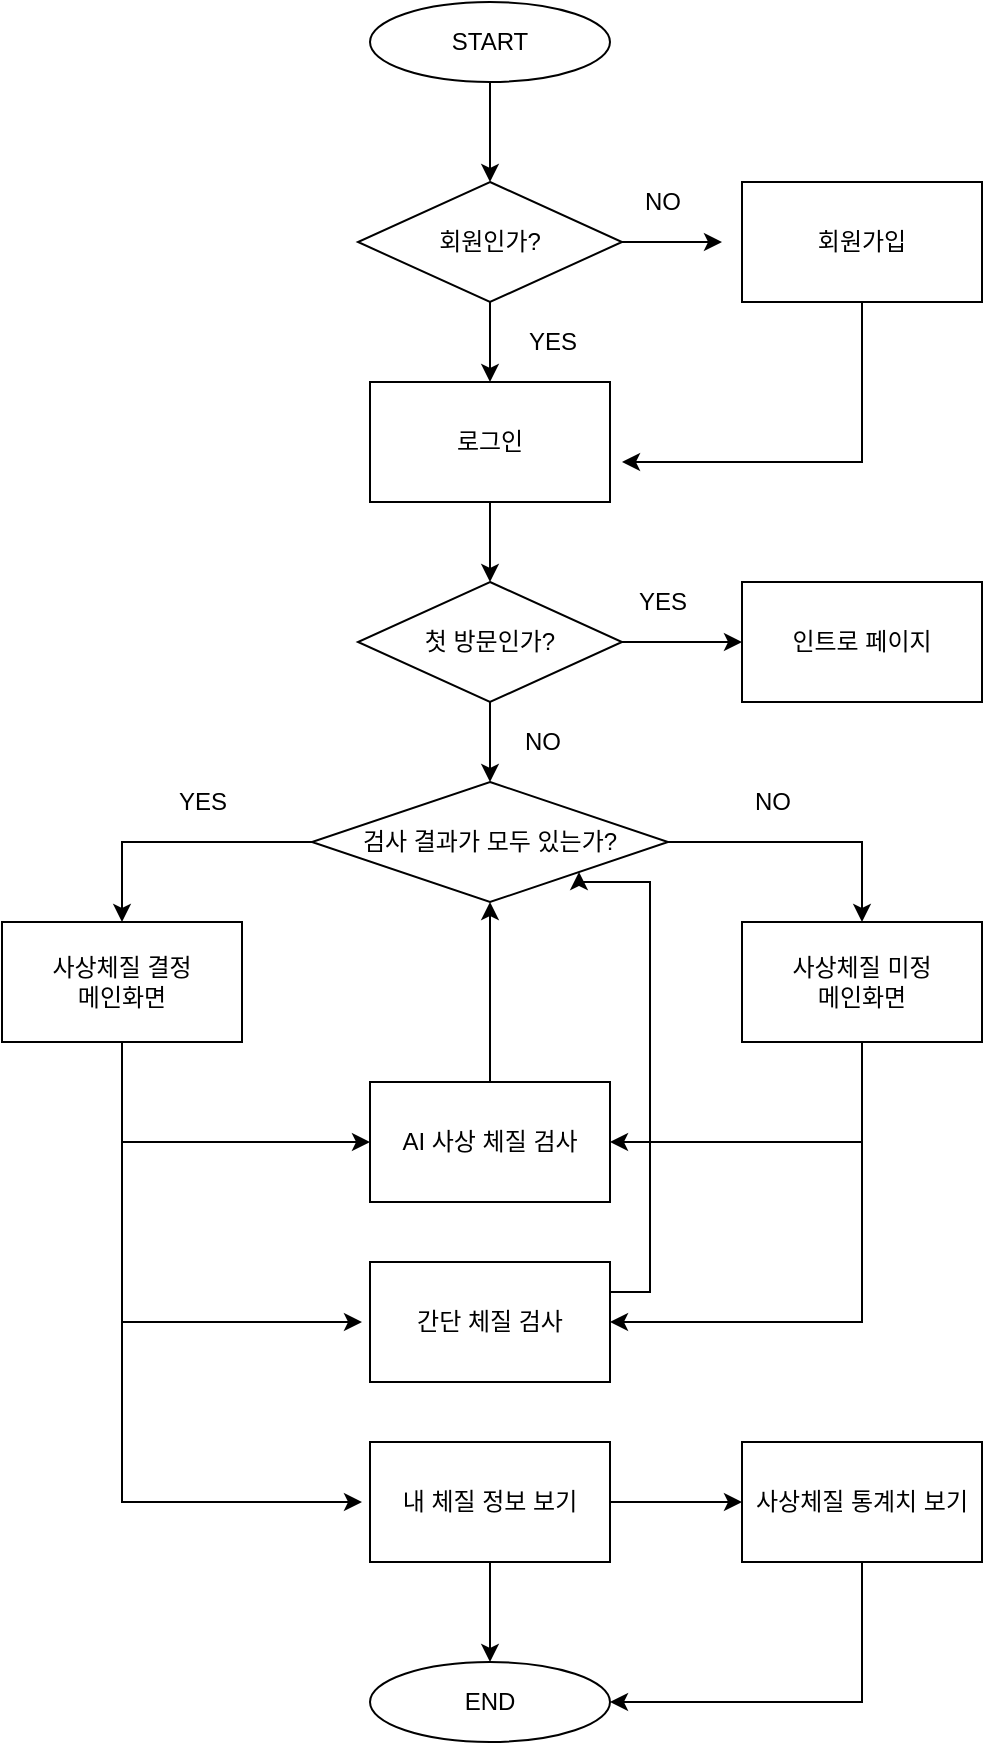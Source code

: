 <mxfile version="15.9.1" type="github">
  <diagram id="2mO_cgA2bO_dOIl29Bsn" name="Page-1">
    <mxGraphModel dx="1442" dy="934" grid="1" gridSize="10" guides="1" tooltips="1" connect="1" arrows="1" fold="1" page="1" pageScale="1" pageWidth="827" pageHeight="1169" math="0" shadow="0">
      <root>
        <mxCell id="0" />
        <mxCell id="1" parent="0" />
        <mxCell id="fujtTjvkPUA1S7obsHaG-3" style="edgeStyle=orthogonalEdgeStyle;rounded=0;orthogonalLoop=1;jettySize=auto;html=1;" parent="1" source="fujtTjvkPUA1S7obsHaG-1" target="fujtTjvkPUA1S7obsHaG-2" edge="1">
          <mxGeometry relative="1" as="geometry" />
        </mxCell>
        <mxCell id="fujtTjvkPUA1S7obsHaG-1" value="START" style="ellipse;whiteSpace=wrap;html=1;" parent="1" vertex="1">
          <mxGeometry x="354" y="120" width="120" height="40" as="geometry" />
        </mxCell>
        <mxCell id="fujtTjvkPUA1S7obsHaG-5" style="edgeStyle=orthogonalEdgeStyle;rounded=0;orthogonalLoop=1;jettySize=auto;html=1;entryX=0.5;entryY=0;entryDx=0;entryDy=0;" parent="1" source="fujtTjvkPUA1S7obsHaG-2" target="fujtTjvkPUA1S7obsHaG-4" edge="1">
          <mxGeometry relative="1" as="geometry" />
        </mxCell>
        <mxCell id="fujtTjvkPUA1S7obsHaG-7" style="edgeStyle=orthogonalEdgeStyle;rounded=0;orthogonalLoop=1;jettySize=auto;html=1;" parent="1" source="fujtTjvkPUA1S7obsHaG-2" edge="1">
          <mxGeometry relative="1" as="geometry">
            <mxPoint x="530" y="240" as="targetPoint" />
          </mxGeometry>
        </mxCell>
        <mxCell id="fujtTjvkPUA1S7obsHaG-2" value="회원인가?" style="rhombus;whiteSpace=wrap;html=1;" parent="1" vertex="1">
          <mxGeometry x="348" y="210" width="132" height="60" as="geometry" />
        </mxCell>
        <mxCell id="fujtTjvkPUA1S7obsHaG-13" style="edgeStyle=orthogonalEdgeStyle;rounded=0;orthogonalLoop=1;jettySize=auto;html=1;" parent="1" source="fujtTjvkPUA1S7obsHaG-4" target="fujtTjvkPUA1S7obsHaG-11" edge="1">
          <mxGeometry relative="1" as="geometry" />
        </mxCell>
        <mxCell id="fujtTjvkPUA1S7obsHaG-4" value="로그인" style="rounded=0;whiteSpace=wrap;html=1;" parent="1" vertex="1">
          <mxGeometry x="354" y="310" width="120" height="60" as="geometry" />
        </mxCell>
        <mxCell id="fujtTjvkPUA1S7obsHaG-8" style="edgeStyle=orthogonalEdgeStyle;rounded=0;orthogonalLoop=1;jettySize=auto;html=1;" parent="1" source="fujtTjvkPUA1S7obsHaG-6" edge="1">
          <mxGeometry relative="1" as="geometry">
            <mxPoint x="480" y="350" as="targetPoint" />
            <Array as="points">
              <mxPoint x="600" y="350" />
            </Array>
          </mxGeometry>
        </mxCell>
        <mxCell id="fujtTjvkPUA1S7obsHaG-6" value="회원가입" style="rounded=0;whiteSpace=wrap;html=1;" parent="1" vertex="1">
          <mxGeometry x="540" y="210" width="120" height="60" as="geometry" />
        </mxCell>
        <mxCell id="fujtTjvkPUA1S7obsHaG-9" value="NO" style="text;html=1;align=center;verticalAlign=middle;resizable=0;points=[];autosize=1;strokeColor=none;fillColor=none;" parent="1" vertex="1">
          <mxGeometry x="485" y="210" width="30" height="20" as="geometry" />
        </mxCell>
        <mxCell id="fujtTjvkPUA1S7obsHaG-10" value="YES" style="text;html=1;align=center;verticalAlign=middle;resizable=0;points=[];autosize=1;strokeColor=none;fillColor=none;" parent="1" vertex="1">
          <mxGeometry x="425" y="280" width="40" height="20" as="geometry" />
        </mxCell>
        <mxCell id="fujtTjvkPUA1S7obsHaG-15" style="edgeStyle=orthogonalEdgeStyle;rounded=0;orthogonalLoop=1;jettySize=auto;html=1;" parent="1" source="fujtTjvkPUA1S7obsHaG-11" target="fujtTjvkPUA1S7obsHaG-14" edge="1">
          <mxGeometry relative="1" as="geometry" />
        </mxCell>
        <mxCell id="fujtTjvkPUA1S7obsHaG-20" style="edgeStyle=orthogonalEdgeStyle;rounded=0;orthogonalLoop=1;jettySize=auto;html=1;entryX=0.5;entryY=0;entryDx=0;entryDy=0;" parent="1" source="fujtTjvkPUA1S7obsHaG-11" target="fujtTjvkPUA1S7obsHaG-19" edge="1">
          <mxGeometry relative="1" as="geometry" />
        </mxCell>
        <mxCell id="fujtTjvkPUA1S7obsHaG-11" value="첫 방문인가?" style="rhombus;whiteSpace=wrap;html=1;" parent="1" vertex="1">
          <mxGeometry x="348" y="410" width="132" height="60" as="geometry" />
        </mxCell>
        <mxCell id="fujtTjvkPUA1S7obsHaG-14" value="인트로 페이지" style="rounded=0;whiteSpace=wrap;html=1;" parent="1" vertex="1">
          <mxGeometry x="540" y="410" width="120" height="60" as="geometry" />
        </mxCell>
        <mxCell id="fujtTjvkPUA1S7obsHaG-16" value="NO" style="text;html=1;align=center;verticalAlign=middle;resizable=0;points=[];autosize=1;strokeColor=none;fillColor=none;" parent="1" vertex="1">
          <mxGeometry x="425" y="480" width="30" height="20" as="geometry" />
        </mxCell>
        <mxCell id="fujtTjvkPUA1S7obsHaG-17" value="YES" style="text;html=1;align=center;verticalAlign=middle;resizable=0;points=[];autosize=1;strokeColor=none;fillColor=none;" parent="1" vertex="1">
          <mxGeometry x="480" y="410" width="40" height="20" as="geometry" />
        </mxCell>
        <mxCell id="fujtTjvkPUA1S7obsHaG-22" value="" style="edgeStyle=orthogonalEdgeStyle;rounded=0;orthogonalLoop=1;jettySize=auto;html=1;" parent="1" source="fujtTjvkPUA1S7obsHaG-19" target="fujtTjvkPUA1S7obsHaG-21" edge="1">
          <mxGeometry relative="1" as="geometry" />
        </mxCell>
        <mxCell id="fujtTjvkPUA1S7obsHaG-24" value="" style="edgeStyle=orthogonalEdgeStyle;rounded=0;orthogonalLoop=1;jettySize=auto;html=1;" parent="1" source="fujtTjvkPUA1S7obsHaG-19" target="fujtTjvkPUA1S7obsHaG-23" edge="1">
          <mxGeometry relative="1" as="geometry" />
        </mxCell>
        <mxCell id="fujtTjvkPUA1S7obsHaG-19" value="검사 결과가 모두 있는가?" style="rhombus;whiteSpace=wrap;html=1;" parent="1" vertex="1">
          <mxGeometry x="325" y="510" width="178" height="60" as="geometry" />
        </mxCell>
        <mxCell id="fujtTjvkPUA1S7obsHaG-29" style="edgeStyle=orthogonalEdgeStyle;rounded=0;orthogonalLoop=1;jettySize=auto;html=1;entryX=1;entryY=0.5;entryDx=0;entryDy=0;" parent="1" source="fujtTjvkPUA1S7obsHaG-21" target="fujtTjvkPUA1S7obsHaG-27" edge="1">
          <mxGeometry relative="1" as="geometry">
            <Array as="points">
              <mxPoint x="600" y="690" />
            </Array>
          </mxGeometry>
        </mxCell>
        <mxCell id="fujtTjvkPUA1S7obsHaG-30" style="edgeStyle=orthogonalEdgeStyle;rounded=0;orthogonalLoop=1;jettySize=auto;html=1;entryX=1;entryY=0.5;entryDx=0;entryDy=0;" parent="1" source="fujtTjvkPUA1S7obsHaG-21" target="fujtTjvkPUA1S7obsHaG-28" edge="1">
          <mxGeometry relative="1" as="geometry">
            <Array as="points">
              <mxPoint x="600" y="780" />
            </Array>
          </mxGeometry>
        </mxCell>
        <mxCell id="fujtTjvkPUA1S7obsHaG-21" value="사상체질 미정&lt;br&gt;메인화면" style="whiteSpace=wrap;html=1;" parent="1" vertex="1">
          <mxGeometry x="540" y="580" width="120" height="60" as="geometry" />
        </mxCell>
        <mxCell id="fujtTjvkPUA1S7obsHaG-31" style="edgeStyle=orthogonalEdgeStyle;rounded=0;orthogonalLoop=1;jettySize=auto;html=1;entryX=0;entryY=0.5;entryDx=0;entryDy=0;" parent="1" source="fujtTjvkPUA1S7obsHaG-23" target="fujtTjvkPUA1S7obsHaG-27" edge="1">
          <mxGeometry relative="1" as="geometry">
            <Array as="points">
              <mxPoint x="230" y="690" />
            </Array>
          </mxGeometry>
        </mxCell>
        <mxCell id="fujtTjvkPUA1S7obsHaG-32" style="edgeStyle=orthogonalEdgeStyle;rounded=0;orthogonalLoop=1;jettySize=auto;html=1;" parent="1" source="fujtTjvkPUA1S7obsHaG-23" edge="1">
          <mxGeometry relative="1" as="geometry">
            <mxPoint x="350" y="780" as="targetPoint" />
            <Array as="points">
              <mxPoint x="230" y="780" />
            </Array>
          </mxGeometry>
        </mxCell>
        <mxCell id="fujtTjvkPUA1S7obsHaG-34" style="edgeStyle=orthogonalEdgeStyle;rounded=0;orthogonalLoop=1;jettySize=auto;html=1;" parent="1" source="fujtTjvkPUA1S7obsHaG-23" edge="1">
          <mxGeometry relative="1" as="geometry">
            <mxPoint x="350" y="870" as="targetPoint" />
            <Array as="points">
              <mxPoint x="230" y="870" />
              <mxPoint x="350" y="870" />
            </Array>
          </mxGeometry>
        </mxCell>
        <mxCell id="fujtTjvkPUA1S7obsHaG-23" value="사상체질 결정&lt;br&gt;메인화면" style="whiteSpace=wrap;html=1;" parent="1" vertex="1">
          <mxGeometry x="170" y="580" width="120" height="60" as="geometry" />
        </mxCell>
        <mxCell id="fujtTjvkPUA1S7obsHaG-25" value="YES" style="text;html=1;align=center;verticalAlign=middle;resizable=0;points=[];autosize=1;strokeColor=none;fillColor=none;" parent="1" vertex="1">
          <mxGeometry x="250" y="510" width="40" height="20" as="geometry" />
        </mxCell>
        <mxCell id="fujtTjvkPUA1S7obsHaG-26" value="NO" style="text;html=1;align=center;verticalAlign=middle;resizable=0;points=[];autosize=1;strokeColor=none;fillColor=none;" parent="1" vertex="1">
          <mxGeometry x="540" y="510" width="30" height="20" as="geometry" />
        </mxCell>
        <mxCell id="fujtTjvkPUA1S7obsHaG-36" style="edgeStyle=orthogonalEdgeStyle;rounded=0;orthogonalLoop=1;jettySize=auto;html=1;" parent="1" source="fujtTjvkPUA1S7obsHaG-27" target="fujtTjvkPUA1S7obsHaG-19" edge="1">
          <mxGeometry relative="1" as="geometry" />
        </mxCell>
        <mxCell id="fujtTjvkPUA1S7obsHaG-27" value="AI 사상 체질 검사" style="rounded=0;whiteSpace=wrap;html=1;" parent="1" vertex="1">
          <mxGeometry x="354" y="660" width="120" height="60" as="geometry" />
        </mxCell>
        <mxCell id="fujtTjvkPUA1S7obsHaG-38" style="edgeStyle=orthogonalEdgeStyle;rounded=0;orthogonalLoop=1;jettySize=auto;html=1;exitX=1;exitY=0.25;exitDx=0;exitDy=0;entryX=1;entryY=1;entryDx=0;entryDy=0;" parent="1" source="fujtTjvkPUA1S7obsHaG-28" target="fujtTjvkPUA1S7obsHaG-19" edge="1">
          <mxGeometry relative="1" as="geometry">
            <Array as="points">
              <mxPoint x="494" y="765" />
              <mxPoint x="494" y="560" />
              <mxPoint x="459" y="560" />
            </Array>
          </mxGeometry>
        </mxCell>
        <mxCell id="fujtTjvkPUA1S7obsHaG-28" value="간단 체질 검사" style="rounded=0;whiteSpace=wrap;html=1;" parent="1" vertex="1">
          <mxGeometry x="354" y="750" width="120" height="60" as="geometry" />
        </mxCell>
        <mxCell id="fujtTjvkPUA1S7obsHaG-41" style="edgeStyle=orthogonalEdgeStyle;rounded=0;orthogonalLoop=1;jettySize=auto;html=1;entryX=0.5;entryY=0;entryDx=0;entryDy=0;" parent="1" source="fujtTjvkPUA1S7obsHaG-33" target="fujtTjvkPUA1S7obsHaG-40" edge="1">
          <mxGeometry relative="1" as="geometry" />
        </mxCell>
        <mxCell id="g6ILeNgNUqOdF_XVSQjU-2" style="edgeStyle=orthogonalEdgeStyle;rounded=0;orthogonalLoop=1;jettySize=auto;html=1;" edge="1" parent="1" source="fujtTjvkPUA1S7obsHaG-33" target="g6ILeNgNUqOdF_XVSQjU-1">
          <mxGeometry relative="1" as="geometry" />
        </mxCell>
        <mxCell id="fujtTjvkPUA1S7obsHaG-33" value="내 체질 정보 보기" style="rounded=0;whiteSpace=wrap;html=1;" parent="1" vertex="1">
          <mxGeometry x="354" y="840" width="120" height="60" as="geometry" />
        </mxCell>
        <mxCell id="fujtTjvkPUA1S7obsHaG-40" value="END" style="ellipse;whiteSpace=wrap;html=1;" parent="1" vertex="1">
          <mxGeometry x="354" y="950" width="120" height="40" as="geometry" />
        </mxCell>
        <mxCell id="g6ILeNgNUqOdF_XVSQjU-3" style="edgeStyle=orthogonalEdgeStyle;rounded=0;orthogonalLoop=1;jettySize=auto;html=1;" edge="1" parent="1" source="g6ILeNgNUqOdF_XVSQjU-1" target="fujtTjvkPUA1S7obsHaG-40">
          <mxGeometry relative="1" as="geometry">
            <mxPoint x="480" y="970" as="targetPoint" />
            <Array as="points">
              <mxPoint x="600" y="970" />
            </Array>
          </mxGeometry>
        </mxCell>
        <mxCell id="g6ILeNgNUqOdF_XVSQjU-1" value="사상체질 통계치 보기" style="rounded=0;whiteSpace=wrap;html=1;" vertex="1" parent="1">
          <mxGeometry x="540" y="840" width="120" height="60" as="geometry" />
        </mxCell>
      </root>
    </mxGraphModel>
  </diagram>
</mxfile>
